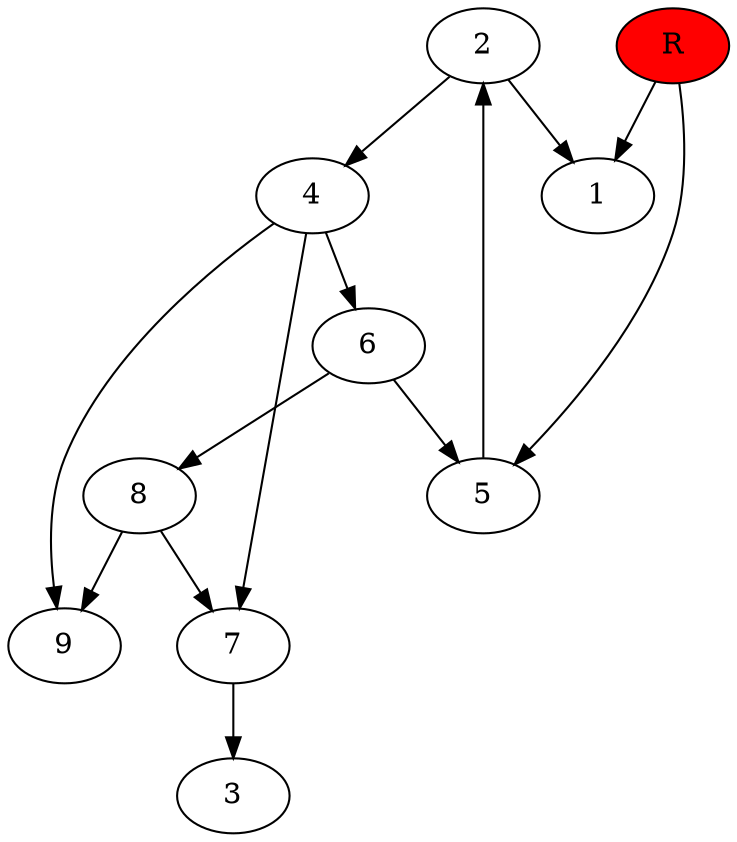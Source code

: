 digraph prb6950 {
	1
	2
	3
	4
	5
	6
	7
	8
	R [fillcolor="#ff0000" style=filled]
	2 -> 1
	2 -> 4
	4 -> 6
	4 -> 7
	4 -> 9
	5 -> 2
	6 -> 5
	6 -> 8
	7 -> 3
	8 -> 7
	8 -> 9
	R -> 1
	R -> 5
}
